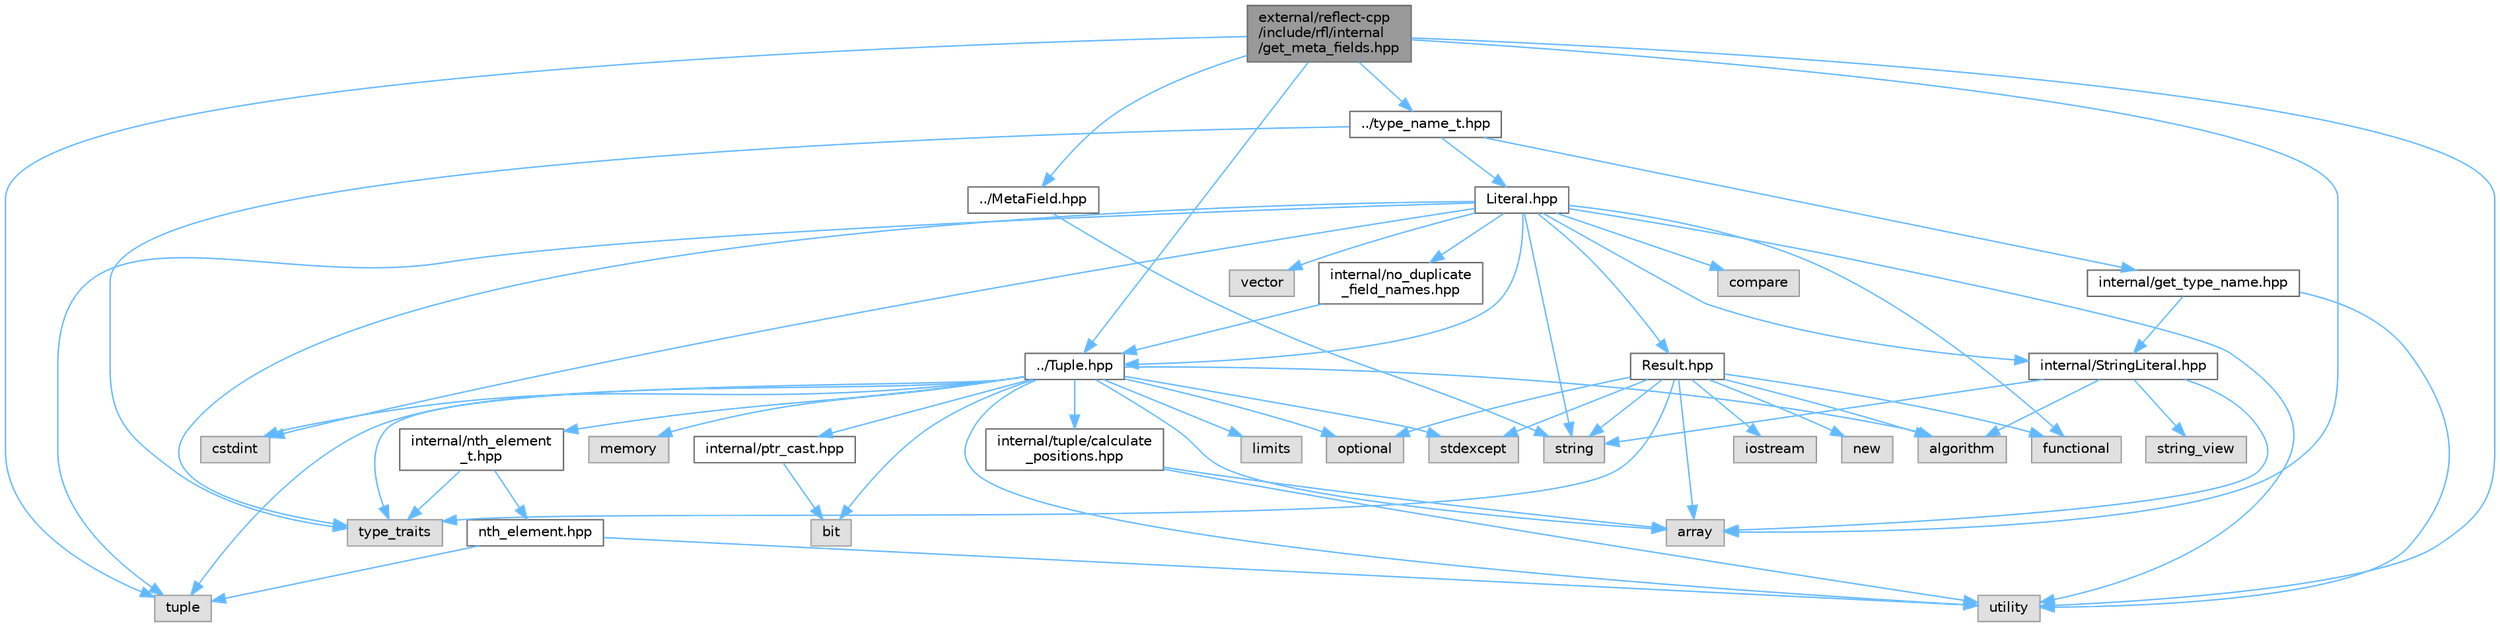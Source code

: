 digraph "external/reflect-cpp/include/rfl/internal/get_meta_fields.hpp"
{
 // LATEX_PDF_SIZE
  bgcolor="transparent";
  edge [fontname=Helvetica,fontsize=10,labelfontname=Helvetica,labelfontsize=10];
  node [fontname=Helvetica,fontsize=10,shape=box,height=0.2,width=0.4];
  Node1 [id="Node000001",label="external/reflect-cpp\l/include/rfl/internal\l/get_meta_fields.hpp",height=0.2,width=0.4,color="gray40", fillcolor="grey60", style="filled", fontcolor="black",tooltip=" "];
  Node1 -> Node2 [id="edge60_Node000001_Node000002",color="steelblue1",style="solid",tooltip=" "];
  Node2 [id="Node000002",label="array",height=0.2,width=0.4,color="grey60", fillcolor="#E0E0E0", style="filled",tooltip=" "];
  Node1 -> Node3 [id="edge61_Node000001_Node000003",color="steelblue1",style="solid",tooltip=" "];
  Node3 [id="Node000003",label="tuple",height=0.2,width=0.4,color="grey60", fillcolor="#E0E0E0", style="filled",tooltip=" "];
  Node1 -> Node4 [id="edge62_Node000001_Node000004",color="steelblue1",style="solid",tooltip=" "];
  Node4 [id="Node000004",label="utility",height=0.2,width=0.4,color="grey60", fillcolor="#E0E0E0", style="filled",tooltip=" "];
  Node1 -> Node5 [id="edge63_Node000001_Node000005",color="steelblue1",style="solid",tooltip=" "];
  Node5 [id="Node000005",label="../MetaField.hpp",height=0.2,width=0.4,color="grey40", fillcolor="white", style="filled",URL="$_meta_field_8hpp.html",tooltip=" "];
  Node5 -> Node6 [id="edge64_Node000005_Node000006",color="steelblue1",style="solid",tooltip=" "];
  Node6 [id="Node000006",label="string",height=0.2,width=0.4,color="grey60", fillcolor="#E0E0E0", style="filled",tooltip=" "];
  Node1 -> Node7 [id="edge65_Node000001_Node000007",color="steelblue1",style="solid",tooltip=" "];
  Node7 [id="Node000007",label="../Tuple.hpp",height=0.2,width=0.4,color="grey40", fillcolor="white", style="filled",URL="$_tuple_8hpp.html",tooltip=" "];
  Node7 -> Node8 [id="edge66_Node000007_Node000008",color="steelblue1",style="solid",tooltip=" "];
  Node8 [id="Node000008",label="algorithm",height=0.2,width=0.4,color="grey60", fillcolor="#E0E0E0", style="filled",tooltip=" "];
  Node7 -> Node2 [id="edge67_Node000007_Node000002",color="steelblue1",style="solid",tooltip=" "];
  Node7 -> Node9 [id="edge68_Node000007_Node000009",color="steelblue1",style="solid",tooltip=" "];
  Node9 [id="Node000009",label="bit",height=0.2,width=0.4,color="grey60", fillcolor="#E0E0E0", style="filled",tooltip=" "];
  Node7 -> Node10 [id="edge69_Node000007_Node000010",color="steelblue1",style="solid",tooltip=" "];
  Node10 [id="Node000010",label="cstdint",height=0.2,width=0.4,color="grey60", fillcolor="#E0E0E0", style="filled",tooltip=" "];
  Node7 -> Node11 [id="edge70_Node000007_Node000011",color="steelblue1",style="solid",tooltip=" "];
  Node11 [id="Node000011",label="limits",height=0.2,width=0.4,color="grey60", fillcolor="#E0E0E0", style="filled",tooltip=" "];
  Node7 -> Node12 [id="edge71_Node000007_Node000012",color="steelblue1",style="solid",tooltip=" "];
  Node12 [id="Node000012",label="memory",height=0.2,width=0.4,color="grey60", fillcolor="#E0E0E0", style="filled",tooltip=" "];
  Node7 -> Node13 [id="edge72_Node000007_Node000013",color="steelblue1",style="solid",tooltip=" "];
  Node13 [id="Node000013",label="optional",height=0.2,width=0.4,color="grey60", fillcolor="#E0E0E0", style="filled",tooltip=" "];
  Node7 -> Node14 [id="edge73_Node000007_Node000014",color="steelblue1",style="solid",tooltip=" "];
  Node14 [id="Node000014",label="stdexcept",height=0.2,width=0.4,color="grey60", fillcolor="#E0E0E0", style="filled",tooltip=" "];
  Node7 -> Node3 [id="edge74_Node000007_Node000003",color="steelblue1",style="solid",tooltip=" "];
  Node7 -> Node15 [id="edge75_Node000007_Node000015",color="steelblue1",style="solid",tooltip=" "];
  Node15 [id="Node000015",label="type_traits",height=0.2,width=0.4,color="grey60", fillcolor="#E0E0E0", style="filled",tooltip=" "];
  Node7 -> Node4 [id="edge76_Node000007_Node000004",color="steelblue1",style="solid",tooltip=" "];
  Node7 -> Node16 [id="edge77_Node000007_Node000016",color="steelblue1",style="solid",tooltip=" "];
  Node16 [id="Node000016",label="internal/nth_element\l_t.hpp",height=0.2,width=0.4,color="grey40", fillcolor="white", style="filled",URL="$nth__element__t_8hpp.html",tooltip=" "];
  Node16 -> Node15 [id="edge78_Node000016_Node000015",color="steelblue1",style="solid",tooltip=" "];
  Node16 -> Node17 [id="edge79_Node000016_Node000017",color="steelblue1",style="solid",tooltip=" "];
  Node17 [id="Node000017",label="nth_element.hpp",height=0.2,width=0.4,color="grey40", fillcolor="white", style="filled",URL="$nth__element_8hpp.html",tooltip=" "];
  Node17 -> Node3 [id="edge80_Node000017_Node000003",color="steelblue1",style="solid",tooltip=" "];
  Node17 -> Node4 [id="edge81_Node000017_Node000004",color="steelblue1",style="solid",tooltip=" "];
  Node7 -> Node18 [id="edge82_Node000007_Node000018",color="steelblue1",style="solid",tooltip=" "];
  Node18 [id="Node000018",label="internal/ptr_cast.hpp",height=0.2,width=0.4,color="grey40", fillcolor="white", style="filled",URL="$ptr__cast_8hpp.html",tooltip=" "];
  Node18 -> Node9 [id="edge83_Node000018_Node000009",color="steelblue1",style="solid",tooltip=" "];
  Node7 -> Node19 [id="edge84_Node000007_Node000019",color="steelblue1",style="solid",tooltip=" "];
  Node19 [id="Node000019",label="internal/tuple/calculate\l_positions.hpp",height=0.2,width=0.4,color="grey40", fillcolor="white", style="filled",URL="$calculate__positions_8hpp.html",tooltip=" "];
  Node19 -> Node2 [id="edge85_Node000019_Node000002",color="steelblue1",style="solid",tooltip=" "];
  Node19 -> Node4 [id="edge86_Node000019_Node000004",color="steelblue1",style="solid",tooltip=" "];
  Node1 -> Node20 [id="edge87_Node000001_Node000020",color="steelblue1",style="solid",tooltip=" "];
  Node20 [id="Node000020",label="../type_name_t.hpp",height=0.2,width=0.4,color="grey40", fillcolor="white", style="filled",URL="$type__name__t_8hpp.html",tooltip=" "];
  Node20 -> Node15 [id="edge88_Node000020_Node000015",color="steelblue1",style="solid",tooltip=" "];
  Node20 -> Node21 [id="edge89_Node000020_Node000021",color="steelblue1",style="solid",tooltip=" "];
  Node21 [id="Node000021",label="Literal.hpp",height=0.2,width=0.4,color="grey40", fillcolor="white", style="filled",URL="$_literal_8hpp.html",tooltip=" "];
  Node21 -> Node22 [id="edge90_Node000021_Node000022",color="steelblue1",style="solid",tooltip=" "];
  Node22 [id="Node000022",label="compare",height=0.2,width=0.4,color="grey60", fillcolor="#E0E0E0", style="filled",tooltip=" "];
  Node21 -> Node10 [id="edge91_Node000021_Node000010",color="steelblue1",style="solid",tooltip=" "];
  Node21 -> Node23 [id="edge92_Node000021_Node000023",color="steelblue1",style="solid",tooltip=" "];
  Node23 [id="Node000023",label="functional",height=0.2,width=0.4,color="grey60", fillcolor="#E0E0E0", style="filled",tooltip=" "];
  Node21 -> Node6 [id="edge93_Node000021_Node000006",color="steelblue1",style="solid",tooltip=" "];
  Node21 -> Node3 [id="edge94_Node000021_Node000003",color="steelblue1",style="solid",tooltip=" "];
  Node21 -> Node15 [id="edge95_Node000021_Node000015",color="steelblue1",style="solid",tooltip=" "];
  Node21 -> Node4 [id="edge96_Node000021_Node000004",color="steelblue1",style="solid",tooltip=" "];
  Node21 -> Node24 [id="edge97_Node000021_Node000024",color="steelblue1",style="solid",tooltip=" "];
  Node24 [id="Node000024",label="vector",height=0.2,width=0.4,color="grey60", fillcolor="#E0E0E0", style="filled",tooltip=" "];
  Node21 -> Node25 [id="edge98_Node000021_Node000025",color="steelblue1",style="solid",tooltip=" "];
  Node25 [id="Node000025",label="Result.hpp",height=0.2,width=0.4,color="grey40", fillcolor="white", style="filled",URL="$_result_8hpp.html",tooltip=" "];
  Node25 -> Node8 [id="edge99_Node000025_Node000008",color="steelblue1",style="solid",tooltip=" "];
  Node25 -> Node2 [id="edge100_Node000025_Node000002",color="steelblue1",style="solid",tooltip=" "];
  Node25 -> Node23 [id="edge101_Node000025_Node000023",color="steelblue1",style="solid",tooltip=" "];
  Node25 -> Node26 [id="edge102_Node000025_Node000026",color="steelblue1",style="solid",tooltip=" "];
  Node26 [id="Node000026",label="iostream",height=0.2,width=0.4,color="grey60", fillcolor="#E0E0E0", style="filled",tooltip=" "];
  Node25 -> Node27 [id="edge103_Node000025_Node000027",color="steelblue1",style="solid",tooltip=" "];
  Node27 [id="Node000027",label="new",height=0.2,width=0.4,color="grey60", fillcolor="#E0E0E0", style="filled",tooltip=" "];
  Node25 -> Node13 [id="edge104_Node000025_Node000013",color="steelblue1",style="solid",tooltip=" "];
  Node25 -> Node14 [id="edge105_Node000025_Node000014",color="steelblue1",style="solid",tooltip=" "];
  Node25 -> Node6 [id="edge106_Node000025_Node000006",color="steelblue1",style="solid",tooltip=" "];
  Node25 -> Node15 [id="edge107_Node000025_Node000015",color="steelblue1",style="solid",tooltip=" "];
  Node21 -> Node7 [id="edge108_Node000021_Node000007",color="steelblue1",style="solid",tooltip=" "];
  Node21 -> Node28 [id="edge109_Node000021_Node000028",color="steelblue1",style="solid",tooltip=" "];
  Node28 [id="Node000028",label="internal/StringLiteral.hpp",height=0.2,width=0.4,color="grey40", fillcolor="white", style="filled",URL="$_string_literal_8hpp.html",tooltip=" "];
  Node28 -> Node8 [id="edge110_Node000028_Node000008",color="steelblue1",style="solid",tooltip=" "];
  Node28 -> Node2 [id="edge111_Node000028_Node000002",color="steelblue1",style="solid",tooltip=" "];
  Node28 -> Node6 [id="edge112_Node000028_Node000006",color="steelblue1",style="solid",tooltip=" "];
  Node28 -> Node29 [id="edge113_Node000028_Node000029",color="steelblue1",style="solid",tooltip=" "];
  Node29 [id="Node000029",label="string_view",height=0.2,width=0.4,color="grey60", fillcolor="#E0E0E0", style="filled",tooltip=" "];
  Node21 -> Node30 [id="edge114_Node000021_Node000030",color="steelblue1",style="solid",tooltip=" "];
  Node30 [id="Node000030",label="internal/no_duplicate\l_field_names.hpp",height=0.2,width=0.4,color="grey40", fillcolor="white", style="filled",URL="$no__duplicate__field__names_8hpp.html",tooltip=" "];
  Node30 -> Node7 [id="edge115_Node000030_Node000007",color="steelblue1",style="solid",tooltip=" "];
  Node20 -> Node31 [id="edge116_Node000020_Node000031",color="steelblue1",style="solid",tooltip=" "];
  Node31 [id="Node000031",label="internal/get_type_name.hpp",height=0.2,width=0.4,color="grey40", fillcolor="white", style="filled",URL="$get__type__name_8hpp.html",tooltip=" "];
  Node31 -> Node4 [id="edge117_Node000031_Node000004",color="steelblue1",style="solid",tooltip=" "];
  Node31 -> Node28 [id="edge118_Node000031_Node000028",color="steelblue1",style="solid",tooltip=" "];
}
